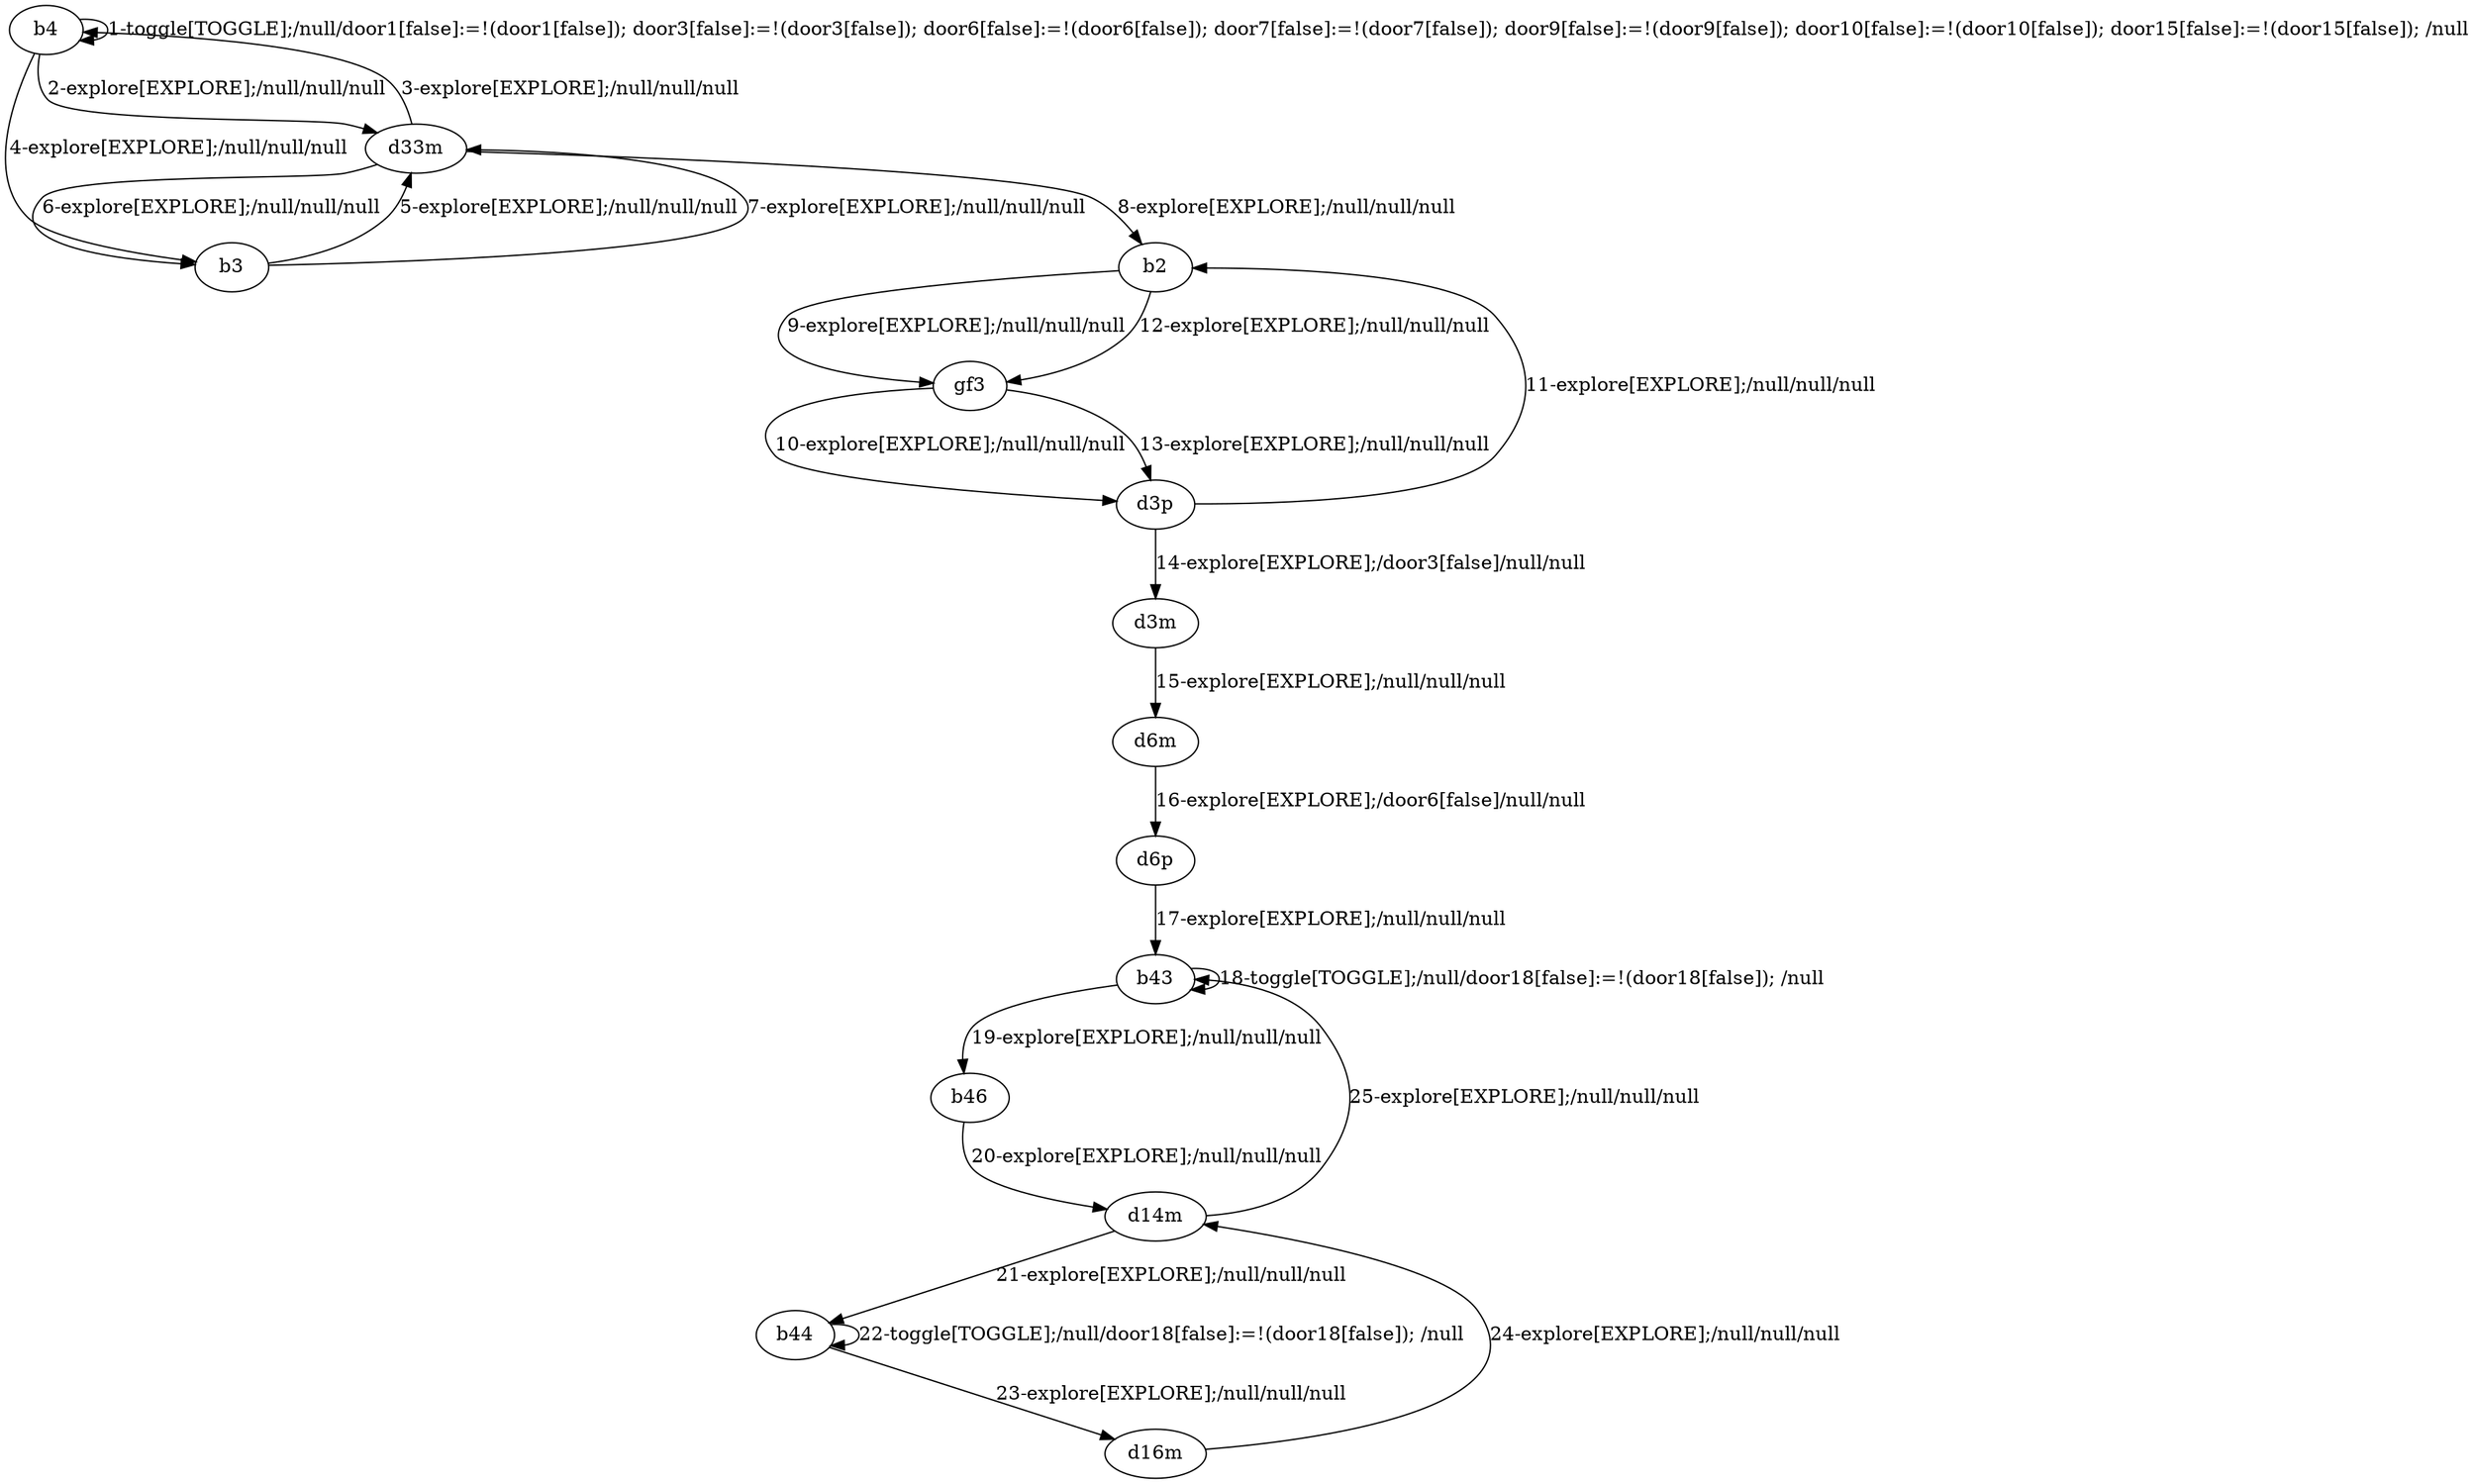 # Total number of goals covered by this test: 2
# d16m --> d14m
# d14m --> b43

digraph g {
"b4" -> "b4" [label = "1-toggle[TOGGLE];/null/door1[false]:=!(door1[false]); door3[false]:=!(door3[false]); door6[false]:=!(door6[false]); door7[false]:=!(door7[false]); door9[false]:=!(door9[false]); door10[false]:=!(door10[false]); door15[false]:=!(door15[false]); /null"];
"b4" -> "d33m" [label = "2-explore[EXPLORE];/null/null/null"];
"d33m" -> "b4" [label = "3-explore[EXPLORE];/null/null/null"];
"b4" -> "b3" [label = "4-explore[EXPLORE];/null/null/null"];
"b3" -> "d33m" [label = "5-explore[EXPLORE];/null/null/null"];
"d33m" -> "b3" [label = "6-explore[EXPLORE];/null/null/null"];
"b3" -> "d33m" [label = "7-explore[EXPLORE];/null/null/null"];
"d33m" -> "b2" [label = "8-explore[EXPLORE];/null/null/null"];
"b2" -> "gf3" [label = "9-explore[EXPLORE];/null/null/null"];
"gf3" -> "d3p" [label = "10-explore[EXPLORE];/null/null/null"];
"d3p" -> "b2" [label = "11-explore[EXPLORE];/null/null/null"];
"b2" -> "gf3" [label = "12-explore[EXPLORE];/null/null/null"];
"gf3" -> "d3p" [label = "13-explore[EXPLORE];/null/null/null"];
"d3p" -> "d3m" [label = "14-explore[EXPLORE];/door3[false]/null/null"];
"d3m" -> "d6m" [label = "15-explore[EXPLORE];/null/null/null"];
"d6m" -> "d6p" [label = "16-explore[EXPLORE];/door6[false]/null/null"];
"d6p" -> "b43" [label = "17-explore[EXPLORE];/null/null/null"];
"b43" -> "b43" [label = "18-toggle[TOGGLE];/null/door18[false]:=!(door18[false]); /null"];
"b43" -> "b46" [label = "19-explore[EXPLORE];/null/null/null"];
"b46" -> "d14m" [label = "20-explore[EXPLORE];/null/null/null"];
"d14m" -> "b44" [label = "21-explore[EXPLORE];/null/null/null"];
"b44" -> "b44" [label = "22-toggle[TOGGLE];/null/door18[false]:=!(door18[false]); /null"];
"b44" -> "d16m" [label = "23-explore[EXPLORE];/null/null/null"];
"d16m" -> "d14m" [label = "24-explore[EXPLORE];/null/null/null"];
"d14m" -> "b43" [label = "25-explore[EXPLORE];/null/null/null"];
}